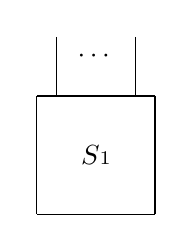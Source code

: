 \begin{tikzpicture}
	\begin{pgfonlayer}{nodelayer}
		\node [style=none] (0) at (0, 0) {$S\scriptstyle1$};
		\node [style=none] (1) at (-0.75, 0.75) {};
		\node [style=none] (2) at (-0.75, -0.75) {};
		\node [style=none] (3) at (0.75, -0.75) {};
		\node [style=none] (4) at (0.75, 0.75) {};
		\node [style=none] (17) at (-0.5, 1.5) {};
		\node [style=none] (18) at (-0.5, 0.75) {};
		\node [style=none] (19) at (0, 1.25) {$\cdots$};
		\node [style=none] (20) at (0.5, 1.5) {};
		\node [style=none] (21) at (0.5, 0.75) {};
	\end{pgfonlayer}
	\begin{pgfonlayer}{edgelayer}
		\draw (4.center) to (3.center);
		\draw (3.center) to (2.center);
		\draw (2.center) to (1.center);
		\draw (1.center) to (4.center);
		\draw (17.center) to (18.center);
		\draw (20.center) to (21.center);
	\end{pgfonlayer}
\end{tikzpicture}
